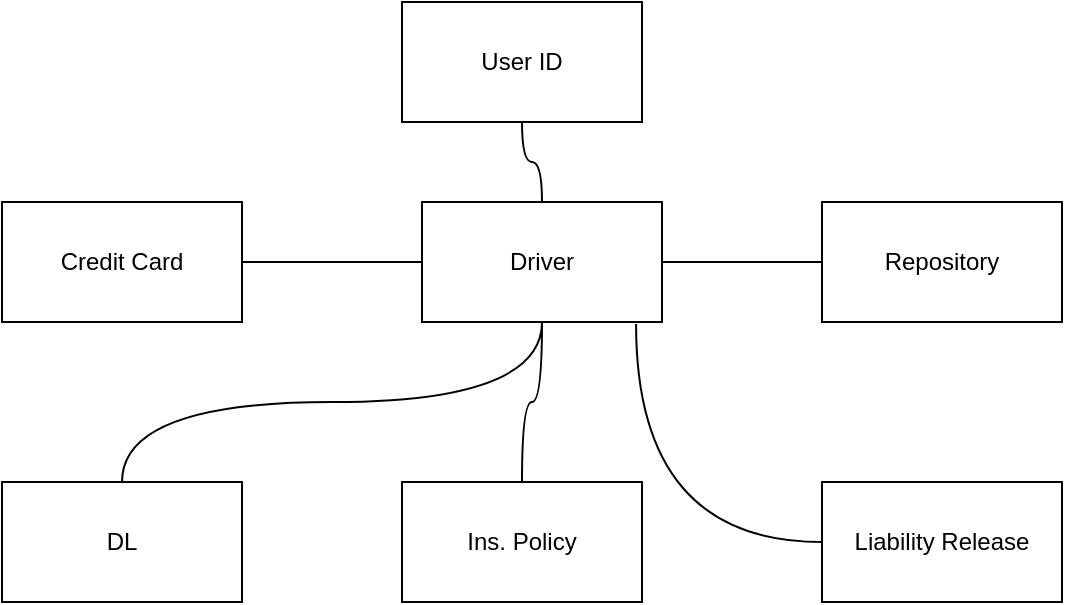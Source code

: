 <mxfile version="11.3.2" type="github" pages="1"><diagram id="9Lv5MEM4N0w0SCiCelKk" name="Page-1"><mxGraphModel dx="1128" dy="719" grid="1" gridSize="10" guides="1" tooltips="1" connect="1" arrows="1" fold="1" page="1" pageScale="1" pageWidth="1100" pageHeight="850" math="0" shadow="0"><root><mxCell id="0"/><mxCell id="1" parent="0"/><mxCell id="QL0uHyEn63hQQ_P0N5dx-3" style="edgeStyle=orthogonalEdgeStyle;orthogonalLoop=1;jettySize=auto;html=1;endArrow=none;endFill=0;curved=1;" edge="1" parent="1" source="QL0uHyEn63hQQ_P0N5dx-1" target="QL0uHyEn63hQQ_P0N5dx-2"><mxGeometry relative="1" as="geometry"><Array as="points"><mxPoint x="320" y="190"/><mxPoint x="320" y="190"/></Array></mxGeometry></mxCell><mxCell id="QL0uHyEn63hQQ_P0N5dx-1" value="Credit Card" style="rounded=0;whiteSpace=wrap;html=1;" vertex="1" parent="1"><mxGeometry x="150" y="160" width="120" height="60" as="geometry"/></mxCell><mxCell id="QL0uHyEn63hQQ_P0N5dx-5" style="edgeStyle=orthogonalEdgeStyle;rounded=0;orthogonalLoop=1;jettySize=auto;html=1;entryX=0;entryY=0.5;entryDx=0;entryDy=0;endArrow=none;endFill=0;" edge="1" parent="1" source="QL0uHyEn63hQQ_P0N5dx-2" target="QL0uHyEn63hQQ_P0N5dx-4"><mxGeometry relative="1" as="geometry"/></mxCell><mxCell id="QL0uHyEn63hQQ_P0N5dx-2" value="Driver" style="rounded=0;whiteSpace=wrap;html=1;" vertex="1" parent="1"><mxGeometry x="360" y="160" width="120" height="60" as="geometry"/></mxCell><mxCell id="QL0uHyEn63hQQ_P0N5dx-4" value="Repository" style="rounded=0;whiteSpace=wrap;html=1;" vertex="1" parent="1"><mxGeometry x="560" y="160" width="120" height="60" as="geometry"/></mxCell><mxCell id="QL0uHyEn63hQQ_P0N5dx-9" style="edgeStyle=orthogonalEdgeStyle;orthogonalLoop=1;jettySize=auto;html=1;entryX=0.5;entryY=1;entryDx=0;entryDy=0;endArrow=none;endFill=0;curved=1;" edge="1" parent="1" source="QL0uHyEn63hQQ_P0N5dx-6" target="QL0uHyEn63hQQ_P0N5dx-2"><mxGeometry relative="1" as="geometry"><Array as="points"><mxPoint x="210" y="260"/><mxPoint x="420" y="260"/></Array></mxGeometry></mxCell><mxCell id="QL0uHyEn63hQQ_P0N5dx-6" value="DL" style="rounded=0;whiteSpace=wrap;html=1;" vertex="1" parent="1"><mxGeometry x="150" y="300" width="120" height="60" as="geometry"/></mxCell><mxCell id="QL0uHyEn63hQQ_P0N5dx-10" style="edgeStyle=orthogonalEdgeStyle;curved=1;orthogonalLoop=1;jettySize=auto;html=1;endArrow=none;endFill=0;" edge="1" parent="1" source="QL0uHyEn63hQQ_P0N5dx-7" target="QL0uHyEn63hQQ_P0N5dx-2"><mxGeometry relative="1" as="geometry"/></mxCell><mxCell id="QL0uHyEn63hQQ_P0N5dx-7" value="Ins. Policy" style="rounded=0;whiteSpace=wrap;html=1;" vertex="1" parent="1"><mxGeometry x="350" y="300" width="120" height="60" as="geometry"/></mxCell><mxCell id="QL0uHyEn63hQQ_P0N5dx-11" style="edgeStyle=orthogonalEdgeStyle;curved=1;orthogonalLoop=1;jettySize=auto;html=1;entryX=0.892;entryY=1.017;entryDx=0;entryDy=0;entryPerimeter=0;endArrow=none;endFill=0;" edge="1" parent="1" source="QL0uHyEn63hQQ_P0N5dx-8" target="QL0uHyEn63hQQ_P0N5dx-2"><mxGeometry relative="1" as="geometry"/></mxCell><mxCell id="QL0uHyEn63hQQ_P0N5dx-8" value="Liability Release" style="rounded=0;whiteSpace=wrap;html=1;" vertex="1" parent="1"><mxGeometry x="560" y="300" width="120" height="60" as="geometry"/></mxCell><mxCell id="QL0uHyEn63hQQ_P0N5dx-13" style="edgeStyle=orthogonalEdgeStyle;curved=1;orthogonalLoop=1;jettySize=auto;html=1;endArrow=none;endFill=0;" edge="1" parent="1" source="QL0uHyEn63hQQ_P0N5dx-12" target="QL0uHyEn63hQQ_P0N5dx-2"><mxGeometry relative="1" as="geometry"/></mxCell><mxCell id="QL0uHyEn63hQQ_P0N5dx-12" value="User ID" style="rounded=0;whiteSpace=wrap;html=1;" vertex="1" parent="1"><mxGeometry x="350" y="60" width="120" height="60" as="geometry"/></mxCell></root></mxGraphModel></diagram></mxfile>